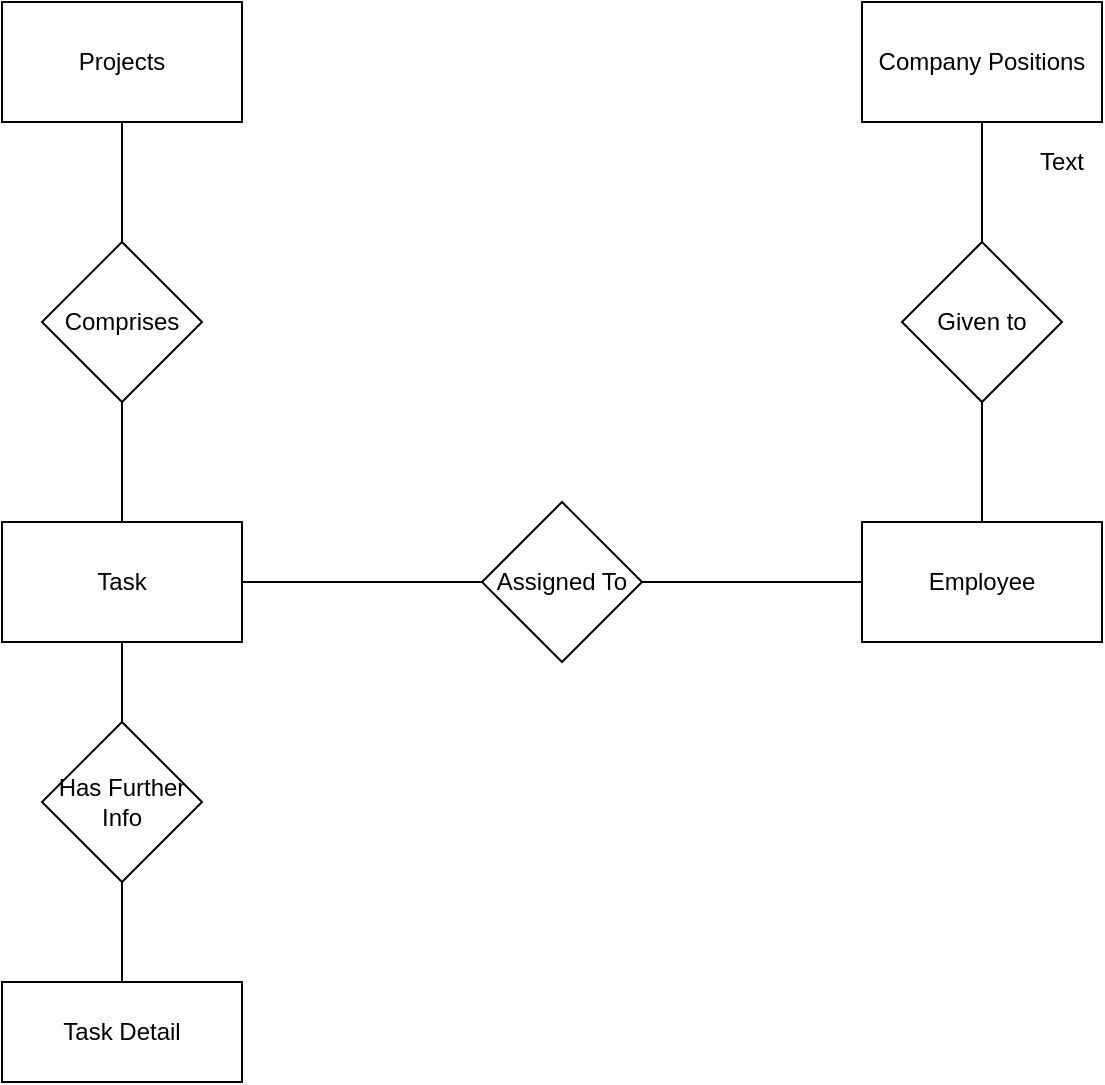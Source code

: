 <mxfile version="14.0.1" pages="2"><diagram id="CxFQ5Fquo4XlgvTBUnUP" name="Page-1"><mxGraphModel dx="946" dy="662" grid="1" gridSize="10" guides="1" tooltips="1" connect="1" arrows="1" fold="1" page="1" pageScale="1" pageWidth="827" pageHeight="1169" math="0" shadow="0"><root><mxCell id="0"/><mxCell id="1" parent="0"/><mxCell id="upodpuGTXRAsq-nCc9U5-15" style="edgeStyle=orthogonalEdgeStyle;rounded=0;orthogonalLoop=1;jettySize=auto;html=1;exitX=0.5;exitY=1;exitDx=0;exitDy=0;entryX=0.5;entryY=0;entryDx=0;entryDy=0;endArrow=none;endFill=0;" edge="1" parent="1" source="hMfzAi7bfW4JnQTG8gR1-15" target="upodpuGTXRAsq-nCc9U5-6"><mxGeometry relative="1" as="geometry"/></mxCell><mxCell id="hMfzAi7bfW4JnQTG8gR1-15" value="Projects" style="rounded=0;whiteSpace=wrap;html=1;" parent="1" vertex="1"><mxGeometry x="80" y="40" width="120" height="60" as="geometry"/></mxCell><mxCell id="upodpuGTXRAsq-nCc9U5-16" style="edgeStyle=orthogonalEdgeStyle;rounded=0;orthogonalLoop=1;jettySize=auto;html=1;exitX=0.5;exitY=1;exitDx=0;exitDy=0;endArrow=none;endFill=0;" edge="1" parent="1" source="hMfzAi7bfW4JnQTG8gR1-16" target="upodpuGTXRAsq-nCc9U5-7"><mxGeometry relative="1" as="geometry"/></mxCell><mxCell id="hMfzAi7bfW4JnQTG8gR1-16" value="Task" style="rounded=0;whiteSpace=wrap;html=1;" parent="1" vertex="1"><mxGeometry x="80" y="300" width="120" height="60" as="geometry"/></mxCell><mxCell id="upodpuGTXRAsq-nCc9U5-2" value="Task Detail" style="rounded=0;whiteSpace=wrap;html=1;" vertex="1" parent="1"><mxGeometry x="80" y="530" width="120" height="50" as="geometry"/></mxCell><mxCell id="upodpuGTXRAsq-nCc9U5-3" value="Employee" style="rounded=0;whiteSpace=wrap;html=1;" vertex="1" parent="1"><mxGeometry x="510" y="300" width="120" height="60" as="geometry"/></mxCell><mxCell id="upodpuGTXRAsq-nCc9U5-10" style="edgeStyle=orthogonalEdgeStyle;rounded=0;orthogonalLoop=1;jettySize=auto;html=1;exitX=0.5;exitY=1;exitDx=0;exitDy=0;entryX=0.5;entryY=0;entryDx=0;entryDy=0;endArrow=none;endFill=0;" edge="1" parent="1" source="upodpuGTXRAsq-nCc9U5-4" target="upodpuGTXRAsq-nCc9U5-8"><mxGeometry relative="1" as="geometry"/></mxCell><mxCell id="upodpuGTXRAsq-nCc9U5-4" value="Company Positions" style="rounded=0;whiteSpace=wrap;html=1;" vertex="1" parent="1"><mxGeometry x="510" y="40" width="120" height="60" as="geometry"/></mxCell><mxCell id="upodpuGTXRAsq-nCc9U5-12" style="edgeStyle=orthogonalEdgeStyle;rounded=0;orthogonalLoop=1;jettySize=auto;html=1;exitX=1;exitY=0.5;exitDx=0;exitDy=0;entryX=0;entryY=0.5;entryDx=0;entryDy=0;endArrow=none;endFill=0;" edge="1" parent="1" source="upodpuGTXRAsq-nCc9U5-5" target="upodpuGTXRAsq-nCc9U5-3"><mxGeometry relative="1" as="geometry"/></mxCell><mxCell id="upodpuGTXRAsq-nCc9U5-13" style="edgeStyle=orthogonalEdgeStyle;rounded=0;orthogonalLoop=1;jettySize=auto;html=1;exitX=0;exitY=0.5;exitDx=0;exitDy=0;entryX=1;entryY=0.5;entryDx=0;entryDy=0;endArrow=none;endFill=0;" edge="1" parent="1" source="upodpuGTXRAsq-nCc9U5-5" target="hMfzAi7bfW4JnQTG8gR1-16"><mxGeometry relative="1" as="geometry"/></mxCell><mxCell id="upodpuGTXRAsq-nCc9U5-5" value="Assigned To" style="rhombus;whiteSpace=wrap;html=1;" vertex="1" parent="1"><mxGeometry x="320" y="290" width="80" height="80" as="geometry"/></mxCell><mxCell id="upodpuGTXRAsq-nCc9U5-14" style="edgeStyle=orthogonalEdgeStyle;rounded=0;orthogonalLoop=1;jettySize=auto;html=1;exitX=0.5;exitY=1;exitDx=0;exitDy=0;endArrow=none;endFill=0;" edge="1" parent="1" source="upodpuGTXRAsq-nCc9U5-6" target="hMfzAi7bfW4JnQTG8gR1-16"><mxGeometry relative="1" as="geometry"/></mxCell><mxCell id="upodpuGTXRAsq-nCc9U5-6" value="Comprises" style="rhombus;whiteSpace=wrap;html=1;" vertex="1" parent="1"><mxGeometry x="100" y="160" width="80" height="80" as="geometry"/></mxCell><mxCell id="upodpuGTXRAsq-nCc9U5-17" style="edgeStyle=orthogonalEdgeStyle;rounded=0;orthogonalLoop=1;jettySize=auto;html=1;exitX=0.5;exitY=1;exitDx=0;exitDy=0;entryX=0.5;entryY=0;entryDx=0;entryDy=0;endArrow=none;endFill=0;" edge="1" parent="1" source="upodpuGTXRAsq-nCc9U5-7" target="upodpuGTXRAsq-nCc9U5-2"><mxGeometry relative="1" as="geometry"/></mxCell><mxCell id="upodpuGTXRAsq-nCc9U5-7" value="Has Further Info" style="rhombus;whiteSpace=wrap;html=1;" vertex="1" parent="1"><mxGeometry x="100" y="400" width="80" height="80" as="geometry"/></mxCell><mxCell id="upodpuGTXRAsq-nCc9U5-11" style="edgeStyle=orthogonalEdgeStyle;rounded=0;orthogonalLoop=1;jettySize=auto;html=1;exitX=0.5;exitY=1;exitDx=0;exitDy=0;entryX=0.5;entryY=0;entryDx=0;entryDy=0;endArrow=none;endFill=0;" edge="1" parent="1" source="upodpuGTXRAsq-nCc9U5-8" target="upodpuGTXRAsq-nCc9U5-3"><mxGeometry relative="1" as="geometry"/></mxCell><mxCell id="upodpuGTXRAsq-nCc9U5-8" value="Given to" style="rhombus;whiteSpace=wrap;html=1;" vertex="1" parent="1"><mxGeometry x="530" y="160" width="80" height="80" as="geometry"/></mxCell><mxCell id="upodpuGTXRAsq-nCc9U5-18" value="Text" style="text;html=1;strokeColor=none;fillColor=none;align=center;verticalAlign=middle;whiteSpace=wrap;rounded=0;" vertex="1" parent="1"><mxGeometry x="590" y="110" width="40" height="20" as="geometry"/></mxCell></root></mxGraphModel></diagram><diagram id="Vb0eV7l7uDRrKEM58oKE" name="Page-2"><mxGraphModel dx="946" dy="662" grid="1" gridSize="10" guides="1" tooltips="1" connect="1" arrows="1" fold="1" page="1" pageScale="1" pageWidth="827" pageHeight="1169" math="0" shadow="0"><root><mxCell id="a6faiv65z-jF_SOlftLj-0"/><mxCell id="a6faiv65z-jF_SOlftLj-1" parent="a6faiv65z-jF_SOlftLj-0"/><mxCell id="a6faiv65z-jF_SOlftLj-12" style="edgeStyle=orthogonalEdgeStyle;rounded=0;orthogonalLoop=1;jettySize=auto;html=1;exitX=0.5;exitY=1;exitDx=0;exitDy=0;entryX=0.5;entryY=0;entryDx=0;entryDy=0;endArrow=none;endFill=0;" edge="1" parent="a6faiv65z-jF_SOlftLj-1" source="a6faiv65z-jF_SOlftLj-3" target="a6faiv65z-jF_SOlftLj-9"><mxGeometry relative="1" as="geometry"/></mxCell><mxCell id="a6faiv65z-jF_SOlftLj-3" value="Brand Landing Page" style="rounded=0;whiteSpace=wrap;html=1;" vertex="1" parent="a6faiv65z-jF_SOlftLj-1"><mxGeometry x="220" y="130" width="120" height="60" as="geometry"/></mxCell><mxCell id="a6faiv65z-jF_SOlftLj-14" style="edgeStyle=orthogonalEdgeStyle;rounded=0;orthogonalLoop=1;jettySize=auto;html=1;exitX=0.5;exitY=1;exitDx=0;exitDy=0;entryX=0.5;entryY=0;entryDx=0;entryDy=0;endArrow=none;endFill=0;" edge="1" parent="a6faiv65z-jF_SOlftLj-1" source="a6faiv65z-jF_SOlftLj-4" target="a6faiv65z-jF_SOlftLj-10"><mxGeometry relative="1" as="geometry"/></mxCell><mxCell id="a6faiv65z-jF_SOlftLj-18" style="edgeStyle=orthogonalEdgeStyle;rounded=0;orthogonalLoop=1;jettySize=auto;html=1;exitX=1;exitY=0.5;exitDx=0;exitDy=0;entryX=0;entryY=0.5;entryDx=0;entryDy=0;endArrow=none;endFill=0;" edge="1" parent="a6faiv65z-jF_SOlftLj-1" source="a6faiv65z-jF_SOlftLj-4" target="a6faiv65z-jF_SOlftLj-8"><mxGeometry relative="1" as="geometry"/></mxCell><mxCell id="a6faiv65z-jF_SOlftLj-4" value="Product Landing Page" style="rounded=0;whiteSpace=wrap;html=1;" vertex="1" parent="a6faiv65z-jF_SOlftLj-1"><mxGeometry x="220" y="420" width="120" height="60" as="geometry"/></mxCell><mxCell id="a6faiv65z-jF_SOlftLj-16" style="edgeStyle=orthogonalEdgeStyle;rounded=0;orthogonalLoop=1;jettySize=auto;html=1;exitX=0.5;exitY=1;exitDx=0;exitDy=0;endArrow=none;endFill=0;" edge="1" parent="a6faiv65z-jF_SOlftLj-1" source="a6faiv65z-jF_SOlftLj-5" target="a6faiv65z-jF_SOlftLj-11"><mxGeometry relative="1" as="geometry"/></mxCell><mxCell id="a6faiv65z-jF_SOlftLj-5" value="Product" style="rounded=0;whiteSpace=wrap;html=1;" vertex="1" parent="a6faiv65z-jF_SOlftLj-1"><mxGeometry x="220" y="765" width="120" height="60" as="geometry"/></mxCell><mxCell id="a6faiv65z-jF_SOlftLj-6" value="Asset Hero Images" style="rounded=0;whiteSpace=wrap;html=1;" vertex="1" parent="a6faiv65z-jF_SOlftLj-1"><mxGeometry x="220" y="1055" width="120" height="60" as="geometry"/></mxCell><mxCell id="a6faiv65z-jF_SOlftLj-7" value="Attributes" style="rounded=0;whiteSpace=wrap;html=1;" vertex="1" parent="a6faiv65z-jF_SOlftLj-1"><mxGeometry x="610" y="420" width="120" height="60" as="geometry"/></mxCell><mxCell id="a6faiv65z-jF_SOlftLj-19" style="edgeStyle=orthogonalEdgeStyle;rounded=0;orthogonalLoop=1;jettySize=auto;html=1;exitX=1;exitY=0.5;exitDx=0;exitDy=0;entryX=0;entryY=0.5;entryDx=0;entryDy=0;endArrow=none;endFill=0;" edge="1" parent="a6faiv65z-jF_SOlftLj-1" source="a6faiv65z-jF_SOlftLj-8" target="a6faiv65z-jF_SOlftLj-7"><mxGeometry relative="1" as="geometry"/></mxCell><mxCell id="a6faiv65z-jF_SOlftLj-8" value="Tagged By" style="rhombus;whiteSpace=wrap;html=1;" vertex="1" parent="a6faiv65z-jF_SOlftLj-1"><mxGeometry x="430" y="405" width="90" height="90" as="geometry"/></mxCell><mxCell id="a6faiv65z-jF_SOlftLj-13" style="edgeStyle=orthogonalEdgeStyle;rounded=0;orthogonalLoop=1;jettySize=auto;html=1;exitX=0.5;exitY=1;exitDx=0;exitDy=0;entryX=0.5;entryY=0;entryDx=0;entryDy=0;endArrow=none;endFill=0;" edge="1" parent="a6faiv65z-jF_SOlftLj-1" source="a6faiv65z-jF_SOlftLj-9" target="a6faiv65z-jF_SOlftLj-4"><mxGeometry relative="1" as="geometry"/></mxCell><mxCell id="a6faiv65z-jF_SOlftLj-9" value="Holds" style="rhombus;whiteSpace=wrap;html=1;" vertex="1" parent="a6faiv65z-jF_SOlftLj-1"><mxGeometry x="235" y="255" width="90" height="90" as="geometry"/></mxCell><mxCell id="a6faiv65z-jF_SOlftLj-15" style="edgeStyle=orthogonalEdgeStyle;rounded=0;orthogonalLoop=1;jettySize=auto;html=1;entryX=0.5;entryY=0;entryDx=0;entryDy=0;endArrow=none;endFill=0;" edge="1" parent="a6faiv65z-jF_SOlftLj-1" source="a6faiv65z-jF_SOlftLj-10" target="a6faiv65z-jF_SOlftLj-5"><mxGeometry relative="1" as="geometry"/></mxCell><mxCell id="a6faiv65z-jF_SOlftLj-10" value="Variants Of" style="rhombus;whiteSpace=wrap;html=1;" vertex="1" parent="a6faiv65z-jF_SOlftLj-1"><mxGeometry x="235" y="600" width="90" height="80" as="geometry"/></mxCell><mxCell id="a6faiv65z-jF_SOlftLj-17" style="edgeStyle=orthogonalEdgeStyle;rounded=0;orthogonalLoop=1;jettySize=auto;html=1;exitX=0.5;exitY=1;exitDx=0;exitDy=0;entryX=0.5;entryY=0;entryDx=0;entryDy=0;endArrow=none;endFill=0;" edge="1" parent="a6faiv65z-jF_SOlftLj-1" source="a6faiv65z-jF_SOlftLj-11" target="a6faiv65z-jF_SOlftLj-6"><mxGeometry relative="1" as="geometry"/></mxCell><mxCell id="a6faiv65z-jF_SOlftLj-11" value="Has Hero Image" style="rhombus;whiteSpace=wrap;html=1;" vertex="1" parent="a6faiv65z-jF_SOlftLj-1"><mxGeometry x="235" y="895" width="90" height="90" as="geometry"/></mxCell><mxCell id="a6faiv65z-jF_SOlftLj-46" style="edgeStyle=orthogonalEdgeStyle;rounded=0;orthogonalLoop=1;jettySize=auto;html=1;endArrow=none;endFill=0;entryX=0.75;entryY=0;entryDx=0;entryDy=0;" edge="1" parent="a6faiv65z-jF_SOlftLj-1" source="a6faiv65z-jF_SOlftLj-26" target="a6faiv65z-jF_SOlftLj-3"><mxGeometry relative="1" as="geometry"><mxPoint x="309" y="120" as="targetPoint"/><Array as="points"><mxPoint x="295" y="130"/></Array></mxGeometry></mxCell><mxCell id="a6faiv65z-jF_SOlftLj-26" value="" style="ellipse;whiteSpace=wrap;html=1;aspect=fixed;" vertex="1" parent="a6faiv65z-jF_SOlftLj-1"><mxGeometry x="290" y="40" width="10" height="10" as="geometry"/></mxCell><mxCell id="a6faiv65z-jF_SOlftLj-30" value="&lt;font style=&quot;font-size: 8px&quot;&gt;BLP &lt;br&gt;URL&lt;/font&gt;" style="text;html=1;strokeColor=none;fillColor=none;align=center;verticalAlign=middle;whiteSpace=wrap;rounded=0;" vertex="1" parent="a6faiv65z-jF_SOlftLj-1"><mxGeometry x="222.5" y="10" width="35" height="20" as="geometry"/></mxCell><mxCell id="a6faiv65z-jF_SOlftLj-43" style="edgeStyle=orthogonalEdgeStyle;rounded=0;orthogonalLoop=1;jettySize=auto;html=1;entryX=0.959;entryY=-0.016;entryDx=0;entryDy=0;entryPerimeter=0;endArrow=none;endFill=0;" edge="1" parent="a6faiv65z-jF_SOlftLj-1" source="a6faiv65z-jF_SOlftLj-37" target="a6faiv65z-jF_SOlftLj-3"><mxGeometry relative="1" as="geometry"/></mxCell><mxCell id="a6faiv65z-jF_SOlftLj-37" value="" style="ellipse;whiteSpace=wrap;html=1;aspect=fixed;" vertex="1" parent="a6faiv65z-jF_SOlftLj-1"><mxGeometry x="330" y="40" width="10" height="10" as="geometry"/></mxCell><mxCell id="a6faiv65z-jF_SOlftLj-39" value="&lt;font style=&quot;font-size: 8px&quot;&gt;BLP &lt;br&gt;Description&lt;/font&gt;" style="text;html=1;strokeColor=none;fillColor=none;align=center;verticalAlign=middle;whiteSpace=wrap;rounded=0;" vertex="1" parent="a6faiv65z-jF_SOlftLj-1"><mxGeometry x="303.75" y="10" width="62.5" height="20" as="geometry"/></mxCell><mxCell id="a6faiv65z-jF_SOlftLj-41" value="&lt;font style=&quot;font-size: 8px&quot;&gt;BLP Name&lt;/font&gt;" style="text;html=1;strokeColor=none;fillColor=none;align=center;verticalAlign=middle;whiteSpace=wrap;rounded=0;" vertex="1" parent="a6faiv65z-jF_SOlftLj-1"><mxGeometry x="272.5" y="10" width="31.25" height="20" as="geometry"/></mxCell><mxCell id="a6faiv65z-jF_SOlftLj-48" style="edgeStyle=orthogonalEdgeStyle;rounded=0;orthogonalLoop=1;jettySize=auto;html=1;entryX=0.163;entryY=-0.01;entryDx=0;entryDy=0;entryPerimeter=0;endArrow=none;endFill=0;" edge="1" parent="a6faiv65z-jF_SOlftLj-1" source="a6faiv65z-jF_SOlftLj-47" target="a6faiv65z-jF_SOlftLj-3"><mxGeometry relative="1" as="geometry"/></mxCell><mxCell id="a6faiv65z-jF_SOlftLj-47" value="" style="ellipse;whiteSpace=wrap;html=1;aspect=fixed;fillColor=#000000;" vertex="1" parent="a6faiv65z-jF_SOlftLj-1"><mxGeometry x="235" y="40" width="10" height="10" as="geometry"/></mxCell><mxCell id="a6faiv65z-jF_SOlftLj-50" style="edgeStyle=orthogonalEdgeStyle;rounded=0;orthogonalLoop=1;jettySize=auto;html=1;entryX=0;entryY=0.25;entryDx=0;entryDy=0;endArrow=none;endFill=0;" edge="1" parent="a6faiv65z-jF_SOlftLj-1" source="a6faiv65z-jF_SOlftLj-49" target="a6faiv65z-jF_SOlftLj-4"><mxGeometry relative="1" as="geometry"/></mxCell><mxCell id="a6faiv65z-jF_SOlftLj-49" value="" style="ellipse;whiteSpace=wrap;html=1;aspect=fixed;fillColor=#000000;" vertex="1" parent="a6faiv65z-jF_SOlftLj-1"><mxGeometry x="60" y="430" width="10" height="10" as="geometry"/></mxCell><mxCell id="a6faiv65z-jF_SOlftLj-51" value="&lt;span style=&quot;font-size: 8px&quot;&gt;ParSku Code&lt;/span&gt;" style="text;html=1;strokeColor=none;fillColor=none;align=center;verticalAlign=middle;whiteSpace=wrap;rounded=0;" vertex="1" parent="a6faiv65z-jF_SOlftLj-1"><mxGeometry x="10" y="420" width="35" height="20" as="geometry"/></mxCell><mxCell id="a6faiv65z-jF_SOlftLj-52" value="&lt;span style=&quot;font-size: 8px&quot;&gt;ParSKU Name&lt;br&gt;&lt;/span&gt;" style="text;html=1;strokeColor=none;fillColor=none;align=center;verticalAlign=middle;whiteSpace=wrap;rounded=0;" vertex="1" parent="a6faiv65z-jF_SOlftLj-1"><mxGeometry x="10" y="450" width="35" height="20" as="geometry"/></mxCell><mxCell id="a6faiv65z-jF_SOlftLj-54" style="edgeStyle=orthogonalEdgeStyle;rounded=0;orthogonalLoop=1;jettySize=auto;html=1;entryX=0.003;entryY=0.647;entryDx=0;entryDy=0;entryPerimeter=0;endArrow=none;endFill=0;" edge="1" parent="a6faiv65z-jF_SOlftLj-1" source="a6faiv65z-jF_SOlftLj-53" target="a6faiv65z-jF_SOlftLj-4"><mxGeometry relative="1" as="geometry"><Array as="points"><mxPoint x="95" y="460"/><mxPoint x="95" y="459"/></Array></mxGeometry></mxCell><mxCell id="a6faiv65z-jF_SOlftLj-53" value="" style="ellipse;whiteSpace=wrap;html=1;aspect=fixed;" vertex="1" parent="a6faiv65z-jF_SOlftLj-1"><mxGeometry x="60" y="455" width="10" height="10" as="geometry"/></mxCell><mxCell id="a6faiv65z-jF_SOlftLj-67" style="edgeStyle=orthogonalEdgeStyle;rounded=0;orthogonalLoop=1;jettySize=auto;html=1;entryX=0;entryY=0.25;entryDx=0;entryDy=0;endArrow=none;endFill=0;" edge="1" parent="a6faiv65z-jF_SOlftLj-1" source="a6faiv65z-jF_SOlftLj-55" target="a6faiv65z-jF_SOlftLj-5"><mxGeometry relative="1" as="geometry"/></mxCell><mxCell id="a6faiv65z-jF_SOlftLj-55" value="" style="ellipse;whiteSpace=wrap;html=1;aspect=fixed;" vertex="1" parent="a6faiv65z-jF_SOlftLj-1"><mxGeometry x="110" y="765" width="10" height="10" as="geometry"/></mxCell><mxCell id="a6faiv65z-jF_SOlftLj-68" style="edgeStyle=orthogonalEdgeStyle;rounded=0;orthogonalLoop=1;jettySize=auto;html=1;entryX=0;entryY=0.5;entryDx=0;entryDy=0;endArrow=none;endFill=0;" edge="1" parent="a6faiv65z-jF_SOlftLj-1" source="a6faiv65z-jF_SOlftLj-56" target="a6faiv65z-jF_SOlftLj-5"><mxGeometry relative="1" as="geometry"/></mxCell><mxCell id="a6faiv65z-jF_SOlftLj-56" value="" style="ellipse;whiteSpace=wrap;html=1;aspect=fixed;" vertex="1" parent="a6faiv65z-jF_SOlftLj-1"><mxGeometry x="110" y="790" width="10" height="10" as="geometry"/></mxCell><mxCell id="a6faiv65z-jF_SOlftLj-69" style="edgeStyle=orthogonalEdgeStyle;rounded=0;orthogonalLoop=1;jettySize=auto;html=1;entryX=0;entryY=0.75;entryDx=0;entryDy=0;endArrow=none;endFill=0;" edge="1" parent="a6faiv65z-jF_SOlftLj-1" source="a6faiv65z-jF_SOlftLj-57" target="a6faiv65z-jF_SOlftLj-5"><mxGeometry relative="1" as="geometry"/></mxCell><mxCell id="a6faiv65z-jF_SOlftLj-57" value="" style="ellipse;whiteSpace=wrap;html=1;aspect=fixed;" vertex="1" parent="a6faiv65z-jF_SOlftLj-1"><mxGeometry x="110" y="815" width="10" height="10" as="geometry"/></mxCell><mxCell id="a6faiv65z-jF_SOlftLj-71" style="edgeStyle=orthogonalEdgeStyle;rounded=0;orthogonalLoop=1;jettySize=auto;html=1;entryX=0;entryY=0.75;entryDx=0;entryDy=0;endArrow=none;endFill=0;" edge="1" parent="a6faiv65z-jF_SOlftLj-1" source="a6faiv65z-jF_SOlftLj-58" target="a6faiv65z-jF_SOlftLj-5"><mxGeometry relative="1" as="geometry"><Array as="points"><mxPoint x="210" y="855"/><mxPoint x="210" y="820"/><mxPoint x="220" y="820"/></Array></mxGeometry></mxCell><mxCell id="a6faiv65z-jF_SOlftLj-58" value="" style="ellipse;whiteSpace=wrap;html=1;aspect=fixed;" vertex="1" parent="a6faiv65z-jF_SOlftLj-1"><mxGeometry x="110" y="850" width="10" height="10" as="geometry"/></mxCell><mxCell id="a6faiv65z-jF_SOlftLj-65" style="edgeStyle=orthogonalEdgeStyle;rounded=0;orthogonalLoop=1;jettySize=auto;html=1;endArrow=none;endFill=0;entryX=-0.002;entryY=0.116;entryDx=0;entryDy=0;entryPerimeter=0;" edge="1" parent="a6faiv65z-jF_SOlftLj-1" source="a6faiv65z-jF_SOlftLj-59" target="a6faiv65z-jF_SOlftLj-5"><mxGeometry relative="1" as="geometry"><mxPoint x="210" y="760" as="targetPoint"/><Array as="points"><mxPoint x="210" y="745"/><mxPoint x="210" y="772"/></Array></mxGeometry></mxCell><mxCell id="a6faiv65z-jF_SOlftLj-59" value="" style="ellipse;whiteSpace=wrap;html=1;aspect=fixed;fillColor=#000000;" vertex="1" parent="a6faiv65z-jF_SOlftLj-1"><mxGeometry x="110" y="740" width="10" height="10" as="geometry"/></mxCell><mxCell id="a6faiv65z-jF_SOlftLj-60" value="&lt;span style=&quot;font-size: 8px&quot;&gt;ChSku Code&lt;/span&gt;" style="text;html=1;strokeColor=none;fillColor=none;align=center;verticalAlign=middle;whiteSpace=wrap;rounded=0;" vertex="1" parent="a6faiv65z-jF_SOlftLj-1"><mxGeometry x="38.75" y="735" width="52.5" height="20" as="geometry"/></mxCell><mxCell id="a6faiv65z-jF_SOlftLj-61" value="&lt;span style=&quot;font-size: 8px&quot;&gt;Size&lt;/span&gt;" style="text;html=1;strokeColor=none;fillColor=none;align=center;verticalAlign=middle;whiteSpace=wrap;rounded=0;" vertex="1" parent="a6faiv65z-jF_SOlftLj-1"><mxGeometry x="38.75" y="760" width="52.5" height="20" as="geometry"/></mxCell><mxCell id="a6faiv65z-jF_SOlftLj-62" value="&lt;span style=&quot;font-size: 8px&quot;&gt;Colour&lt;/span&gt;" style="text;html=1;strokeColor=none;fillColor=none;align=center;verticalAlign=middle;whiteSpace=wrap;rounded=0;" vertex="1" parent="a6faiv65z-jF_SOlftLj-1"><mxGeometry x="38.75" y="784" width="52.5" height="20" as="geometry"/></mxCell><mxCell id="a6faiv65z-jF_SOlftLj-63" value="&lt;span style=&quot;font-size: 8px&quot;&gt;Stock&lt;/span&gt;" style="text;html=1;strokeColor=none;fillColor=none;align=center;verticalAlign=middle;whiteSpace=wrap;rounded=0;" vertex="1" parent="a6faiv65z-jF_SOlftLj-1"><mxGeometry x="38.75" y="810" width="52.5" height="20" as="geometry"/></mxCell><mxCell id="a6faiv65z-jF_SOlftLj-64" value="&lt;span style=&quot;font-size: 8px&quot;&gt;Price&lt;/span&gt;" style="text;html=1;strokeColor=none;fillColor=none;align=center;verticalAlign=middle;whiteSpace=wrap;rounded=0;" vertex="1" parent="a6faiv65z-jF_SOlftLj-1"><mxGeometry x="38.75" y="845" width="52.5" height="20" as="geometry"/></mxCell><mxCell id="a6faiv65z-jF_SOlftLj-70" style="edgeStyle=orthogonalEdgeStyle;rounded=0;orthogonalLoop=1;jettySize=auto;html=1;exitX=0.5;exitY=0;exitDx=0;exitDy=0;entryX=0;entryY=0;entryDx=0;entryDy=0;endArrow=none;endFill=0;" edge="1" parent="a6faiv65z-jF_SOlftLj-1" source="a6faiv65z-jF_SOlftLj-58" target="a6faiv65z-jF_SOlftLj-58"><mxGeometry relative="1" as="geometry"/></mxCell><mxCell id="a6faiv65z-jF_SOlftLj-74" style="edgeStyle=orthogonalEdgeStyle;rounded=0;orthogonalLoop=1;jettySize=auto;html=1;endArrow=none;endFill=0;exitX=0;exitY=0;exitDx=0;exitDy=0;" edge="1" parent="a6faiv65z-jF_SOlftLj-1" source="a6faiv65z-jF_SOlftLj-72"><mxGeometry relative="1" as="geometry"><mxPoint x="340" y="1040" as="targetPoint"/><Array as="points"><mxPoint x="83" y="1040"/></Array></mxGeometry></mxCell><mxCell id="a6faiv65z-jF_SOlftLj-72" value="" style="ellipse;whiteSpace=wrap;html=1;aspect=fixed;fillColor=#000000;" vertex="1" parent="a6faiv65z-jF_SOlftLj-1"><mxGeometry x="81.25" y="1035" width="10" height="10" as="geometry"/></mxCell><mxCell id="a6faiv65z-jF_SOlftLj-84" value="&lt;span style=&quot;font-size: 8px&quot;&gt;AssetName&lt;/span&gt;" style="text;html=1;strokeColor=none;fillColor=none;align=center;verticalAlign=middle;whiteSpace=wrap;rounded=0;" vertex="1" parent="a6faiv65z-jF_SOlftLj-1"><mxGeometry x="17.5" y="1055" width="52.5" height="20" as="geometry"/></mxCell><mxCell id="a6faiv65z-jF_SOlftLj-85" value="&lt;span style=&quot;font-size: 8px&quot;&gt;AssetJPG&lt;/span&gt;" style="text;html=1;strokeColor=none;fillColor=none;align=center;verticalAlign=middle;whiteSpace=wrap;rounded=0;" vertex="1" parent="a6faiv65z-jF_SOlftLj-1"><mxGeometry x="17.5" y="1075" width="52.5" height="20" as="geometry"/></mxCell><mxCell id="a6faiv65z-jF_SOlftLj-86" value="&lt;span style=&quot;font-size: 8px&quot;&gt;AssetAltTag&lt;/span&gt;" style="text;html=1;strokeColor=none;fillColor=none;align=center;verticalAlign=middle;whiteSpace=wrap;rounded=0;" vertex="1" parent="a6faiv65z-jF_SOlftLj-1"><mxGeometry x="17.5" y="1095" width="52.5" height="20" as="geometry"/></mxCell><mxCell id="a6faiv65z-jF_SOlftLj-91" style="edgeStyle=orthogonalEdgeStyle;rounded=0;orthogonalLoop=1;jettySize=auto;html=1;entryX=0;entryY=0.25;entryDx=0;entryDy=0;endArrow=none;endFill=0;" edge="1" parent="a6faiv65z-jF_SOlftLj-1" source="a6faiv65z-jF_SOlftLj-87" target="a6faiv65z-jF_SOlftLj-6"><mxGeometry relative="1" as="geometry"><mxPoint x="86" y="1070" as="sourcePoint"/><Array as="points"/></mxGeometry></mxCell><mxCell id="a6faiv65z-jF_SOlftLj-92" style="edgeStyle=orthogonalEdgeStyle;rounded=0;orthogonalLoop=1;jettySize=auto;html=1;entryX=0;entryY=0.5;entryDx=0;entryDy=0;endArrow=none;endFill=0;" edge="1" parent="a6faiv65z-jF_SOlftLj-1" source="a6faiv65z-jF_SOlftLj-88" target="a6faiv65z-jF_SOlftLj-6"><mxGeometry relative="1" as="geometry"/></mxCell><mxCell id="a6faiv65z-jF_SOlftLj-88" value="" style="ellipse;whiteSpace=wrap;html=1;aspect=fixed;" vertex="1" parent="a6faiv65z-jF_SOlftLj-1"><mxGeometry x="81.25" y="1080" width="10" height="10" as="geometry"/></mxCell><mxCell id="a6faiv65z-jF_SOlftLj-94" style="edgeStyle=orthogonalEdgeStyle;rounded=0;orthogonalLoop=1;jettySize=auto;html=1;entryX=0.001;entryY=0.84;entryDx=0;entryDy=0;entryPerimeter=0;endArrow=none;endFill=0;" edge="1" parent="a6faiv65z-jF_SOlftLj-1" source="a6faiv65z-jF_SOlftLj-89" target="a6faiv65z-jF_SOlftLj-6"><mxGeometry relative="1" as="geometry"><Array as="points"><mxPoint x="86" y="1105"/><mxPoint x="190" y="1105"/></Array></mxGeometry></mxCell><mxCell id="a6faiv65z-jF_SOlftLj-89" value="" style="ellipse;whiteSpace=wrap;html=1;aspect=fixed;" vertex="1" parent="a6faiv65z-jF_SOlftLj-1"><mxGeometry x="81.25" y="1100" width="10" height="10" as="geometry"/></mxCell><mxCell id="a6faiv65z-jF_SOlftLj-116" style="edgeStyle=orthogonalEdgeStyle;rounded=0;orthogonalLoop=1;jettySize=auto;html=1;entryX=0.047;entryY=-0.03;entryDx=0;entryDy=0;entryPerimeter=0;endArrow=none;endFill=0;" edge="1" parent="a6faiv65z-jF_SOlftLj-1" source="a6faiv65z-jF_SOlftLj-95" target="a6faiv65z-jF_SOlftLj-7"><mxGeometry relative="1" as="geometry"/></mxCell><mxCell id="a6faiv65z-jF_SOlftLj-95" value="" style="ellipse;whiteSpace=wrap;html=1;aspect=fixed;fillColor=#000000;" vertex="1" parent="a6faiv65z-jF_SOlftLj-1"><mxGeometry x="610" y="320" width="10" height="10" as="geometry"/></mxCell><mxCell id="a6faiv65z-jF_SOlftLj-117" style="edgeStyle=orthogonalEdgeStyle;rounded=0;orthogonalLoop=1;jettySize=auto;html=1;entryX=0.25;entryY=0;entryDx=0;entryDy=0;endArrow=none;endFill=0;" edge="1" parent="a6faiv65z-jF_SOlftLj-1" source="a6faiv65z-jF_SOlftLj-96" target="a6faiv65z-jF_SOlftLj-7"><mxGeometry relative="1" as="geometry"><Array as="points"><mxPoint x="670" y="420"/></Array></mxGeometry></mxCell><mxCell id="a6faiv65z-jF_SOlftLj-96" value="" style="ellipse;whiteSpace=wrap;html=1;aspect=fixed;" vertex="1" parent="a6faiv65z-jF_SOlftLj-1"><mxGeometry x="665" y="320" width="10" height="10" as="geometry"/></mxCell><mxCell id="a6faiv65z-jF_SOlftLj-118" style="edgeStyle=orthogonalEdgeStyle;rounded=0;orthogonalLoop=1;jettySize=auto;html=1;entryX=0.75;entryY=0;entryDx=0;entryDy=0;endArrow=none;endFill=0;" edge="1" parent="a6faiv65z-jF_SOlftLj-1" source="a6faiv65z-jF_SOlftLj-98" target="a6faiv65z-jF_SOlftLj-7"><mxGeometry relative="1" as="geometry"><Array as="points"><mxPoint x="725" y="420"/></Array></mxGeometry></mxCell><mxCell id="a6faiv65z-jF_SOlftLj-98" value="" style="ellipse;whiteSpace=wrap;html=1;aspect=fixed;" vertex="1" parent="a6faiv65z-jF_SOlftLj-1"><mxGeometry x="720" y="320" width="10" height="10" as="geometry"/></mxCell><mxCell id="a6faiv65z-jF_SOlftLj-102" value="&lt;span style=&quot;font-size: 8px&quot;&gt;Attrib. ID&lt;/span&gt;" style="text;html=1;strokeColor=none;fillColor=none;align=center;verticalAlign=middle;whiteSpace=wrap;rounded=0;" vertex="1" parent="a6faiv65z-jF_SOlftLj-1"><mxGeometry x="596.88" y="290" width="36.25" height="20" as="geometry"/></mxCell><mxCell id="a6faiv65z-jF_SOlftLj-105" value="&lt;span style=&quot;font-size: 8px&quot;&gt;PLP Desc.&lt;br&gt;&lt;/span&gt;" style="text;html=1;strokeColor=none;fillColor=none;align=center;verticalAlign=middle;whiteSpace=wrap;rounded=0;" vertex="1" parent="a6faiv65z-jF_SOlftLj-1"><mxGeometry x="10" y="485" width="35" height="20" as="geometry"/></mxCell><mxCell id="a6faiv65z-jF_SOlftLj-108" style="edgeStyle=orthogonalEdgeStyle;rounded=0;orthogonalLoop=1;jettySize=auto;html=1;entryX=0;entryY=0.883;entryDx=0;entryDy=0;entryPerimeter=0;endArrow=none;endFill=0;" edge="1" parent="a6faiv65z-jF_SOlftLj-1" source="a6faiv65z-jF_SOlftLj-106" target="a6faiv65z-jF_SOlftLj-4"><mxGeometry relative="1" as="geometry"><Array as="points"><mxPoint x="145" y="500"/><mxPoint x="145" y="473"/></Array></mxGeometry></mxCell><mxCell id="a6faiv65z-jF_SOlftLj-106" value="" style="ellipse;whiteSpace=wrap;html=1;aspect=fixed;" vertex="1" parent="a6faiv65z-jF_SOlftLj-1"><mxGeometry x="60" y="495" width="10" height="10" as="geometry"/></mxCell><mxCell id="a6faiv65z-jF_SOlftLj-109" value="&lt;span style=&quot;font-size: 8px&quot;&gt;Attrib. Name&lt;/span&gt;" style="text;html=1;strokeColor=none;fillColor=none;align=center;verticalAlign=middle;whiteSpace=wrap;rounded=0;" vertex="1" parent="a6faiv65z-jF_SOlftLj-1"><mxGeometry x="649.38" y="290" width="41.25" height="20" as="geometry"/></mxCell><mxCell id="a6faiv65z-jF_SOlftLj-113" value="&lt;span style=&quot;font-size: 8px&quot;&gt;Attrib. Desc.&lt;/span&gt;" style="text;html=1;strokeColor=none;fillColor=none;align=center;verticalAlign=middle;whiteSpace=wrap;rounded=0;" vertex="1" parent="a6faiv65z-jF_SOlftLj-1"><mxGeometry x="704.37" y="290" width="41.25" height="20" as="geometry"/></mxCell><mxCell id="a6faiv65z-jF_SOlftLj-114" value="&lt;span style=&quot;font-size: 8px&quot;&gt;Attrib. Code&lt;/span&gt;" style="text;html=1;strokeColor=none;fillColor=none;align=center;verticalAlign=middle;whiteSpace=wrap;rounded=0;" vertex="1" parent="a6faiv65z-jF_SOlftLj-1"><mxGeometry x="760" y="290" width="41.25" height="20" as="geometry"/></mxCell><mxCell id="a6faiv65z-jF_SOlftLj-119" style="edgeStyle=orthogonalEdgeStyle;rounded=0;orthogonalLoop=1;jettySize=auto;html=1;entryX=1;entryY=0.25;entryDx=0;entryDy=0;endArrow=none;endFill=0;" edge="1" parent="a6faiv65z-jF_SOlftLj-1" source="a6faiv65z-jF_SOlftLj-115" target="a6faiv65z-jF_SOlftLj-7"><mxGeometry relative="1" as="geometry"><Array as="points"><mxPoint x="781" y="360"/><mxPoint x="781" y="435"/></Array></mxGeometry></mxCell><mxCell id="a6faiv65z-jF_SOlftLj-115" value="" style="ellipse;whiteSpace=wrap;html=1;aspect=fixed;" vertex="1" parent="a6faiv65z-jF_SOlftLj-1"><mxGeometry x="775.62" y="320" width="10" height="10" as="geometry"/></mxCell><mxCell id="a6faiv65z-jF_SOlftLj-123" style="edgeStyle=orthogonalEdgeStyle;rounded=0;orthogonalLoop=1;jettySize=auto;html=1;entryX=0;entryY=0.75;entryDx=0;entryDy=0;endArrow=none;endFill=0;" edge="1" parent="a6faiv65z-jF_SOlftLj-1" source="a6faiv65z-jF_SOlftLj-121" target="a6faiv65z-jF_SOlftLj-4"><mxGeometry relative="1" as="geometry"><Array as="points"><mxPoint x="220" y="525"/></Array></mxGeometry></mxCell><mxCell id="a6faiv65z-jF_SOlftLj-121" value="" style="ellipse;whiteSpace=wrap;html=1;aspect=fixed;" vertex="1" parent="a6faiv65z-jF_SOlftLj-1"><mxGeometry x="60" y="520" width="10" height="10" as="geometry"/></mxCell><mxCell id="a6faiv65z-jF_SOlftLj-122" value="&lt;span style=&quot;font-size: 8px&quot;&gt;PLP URL&lt;br&gt;&lt;/span&gt;" style="text;html=1;strokeColor=none;fillColor=none;align=center;verticalAlign=middle;whiteSpace=wrap;rounded=0;" vertex="1" parent="a6faiv65z-jF_SOlftLj-1"><mxGeometry x="10" y="520" width="35" height="20" as="geometry"/></mxCell><mxCell id="a6faiv65z-jF_SOlftLj-126" style="edgeStyle=orthogonalEdgeStyle;rounded=0;orthogonalLoop=1;jettySize=auto;html=1;endArrow=none;endFill=0;entryX=0.084;entryY=1.004;entryDx=0;entryDy=0;entryPerimeter=0;" edge="1" parent="a6faiv65z-jF_SOlftLj-1" source="a6faiv65z-jF_SOlftLj-124" target="a6faiv65z-jF_SOlftLj-5"><mxGeometry relative="1" as="geometry"><mxPoint x="230" y="830" as="targetPoint"/></mxGeometry></mxCell><mxCell id="a6faiv65z-jF_SOlftLj-124" value="" style="ellipse;whiteSpace=wrap;html=1;aspect=fixed;" vertex="1" parent="a6faiv65z-jF_SOlftLj-1"><mxGeometry x="110" y="880" width="10" height="10" as="geometry"/></mxCell><mxCell id="a6faiv65z-jF_SOlftLj-125" value="&lt;span style=&quot;font-size: 8px&quot;&gt;IsDefault&lt;/span&gt;" style="text;html=1;strokeColor=none;fillColor=none;align=center;verticalAlign=middle;whiteSpace=wrap;rounded=0;" vertex="1" parent="a6faiv65z-jF_SOlftLj-1"><mxGeometry x="38.75" y="875" width="52.5" height="20" as="geometry"/></mxCell><mxCell id="a6faiv65z-jF_SOlftLj-87" value="" style="ellipse;whiteSpace=wrap;html=1;aspect=fixed;" vertex="1" parent="a6faiv65z-jF_SOlftLj-1"><mxGeometry x="81.25" y="1065" width="10" height="10" as="geometry"/></mxCell><mxCell id="a6faiv65z-jF_SOlftLj-127" style="edgeStyle=orthogonalEdgeStyle;rounded=0;orthogonalLoop=1;jettySize=auto;html=1;entryX=-0.027;entryY=0.336;entryDx=0;entryDy=0;entryPerimeter=0;endArrow=none;endFill=0;" edge="1" parent="a6faiv65z-jF_SOlftLj-1" target="a6faiv65z-jF_SOlftLj-87"><mxGeometry relative="1" as="geometry"><mxPoint x="86" y="1070" as="sourcePoint"/><mxPoint x="216.76" y="1075.16" as="targetPoint"/></mxGeometry></mxCell><mxCell id="a6faiv65z-jF_SOlftLj-128" value="(1,1)" style="text;html=1;strokeColor=none;fillColor=none;align=center;verticalAlign=middle;whiteSpace=wrap;rounded=0;" vertex="1" parent="a6faiv65z-jF_SOlftLj-1"><mxGeometry x="275" y="985" width="40" height="20" as="geometry"/></mxCell><mxCell id="a6faiv65z-jF_SOlftLj-129" value="(1,1)" style="text;html=1;strokeColor=none;fillColor=none;align=center;verticalAlign=middle;whiteSpace=wrap;rounded=0;" vertex="1" parent="a6faiv65z-jF_SOlftLj-1"><mxGeometry x="275" y="875" width="40" height="20" as="geometry"/></mxCell><mxCell id="a6faiv65z-jF_SOlftLj-130" value="(1,1)" style="text;html=1;strokeColor=none;fillColor=none;align=center;verticalAlign=middle;whiteSpace=wrap;rounded=0;" vertex="1" parent="a6faiv65z-jF_SOlftLj-1"><mxGeometry x="280" y="680" width="40" height="20" as="geometry"/></mxCell><mxCell id="a6faiv65z-jF_SOlftLj-131" value="(1,N)" style="text;html=1;strokeColor=none;fillColor=none;align=center;verticalAlign=middle;whiteSpace=wrap;rounded=0;" vertex="1" parent="a6faiv65z-jF_SOlftLj-1"><mxGeometry x="280" y="575" width="40" height="20" as="geometry"/></mxCell><mxCell id="a6faiv65z-jF_SOlftLj-132" value="(1,1)" style="text;html=1;strokeColor=none;fillColor=none;align=center;verticalAlign=middle;whiteSpace=wrap;rounded=0;" vertex="1" parent="a6faiv65z-jF_SOlftLj-1"><mxGeometry x="275" y="345" width="40" height="20" as="geometry"/></mxCell><mxCell id="a6faiv65z-jF_SOlftLj-133" value="(1,N)" style="text;html=1;strokeColor=none;fillColor=none;align=center;verticalAlign=middle;whiteSpace=wrap;rounded=0;" vertex="1" parent="a6faiv65z-jF_SOlftLj-1"><mxGeometry x="280" y="235" width="40" height="20" as="geometry"/></mxCell><mxCell id="a6faiv65z-jF_SOlftLj-134" value="(1,N)" style="text;html=1;strokeColor=none;fillColor=none;align=center;verticalAlign=middle;whiteSpace=wrap;rounded=0;" vertex="1" parent="a6faiv65z-jF_SOlftLj-1"><mxGeometry x="394" y="425" width="40" height="20" as="geometry"/></mxCell><mxCell id="a6faiv65z-jF_SOlftLj-135" value="(1,N)" style="text;html=1;strokeColor=none;fillColor=none;align=center;verticalAlign=middle;whiteSpace=wrap;rounded=0;" vertex="1" parent="a6faiv65z-jF_SOlftLj-1"><mxGeometry x="520" y="425" width="40" height="20" as="geometry"/></mxCell></root></mxGraphModel></diagram></mxfile>